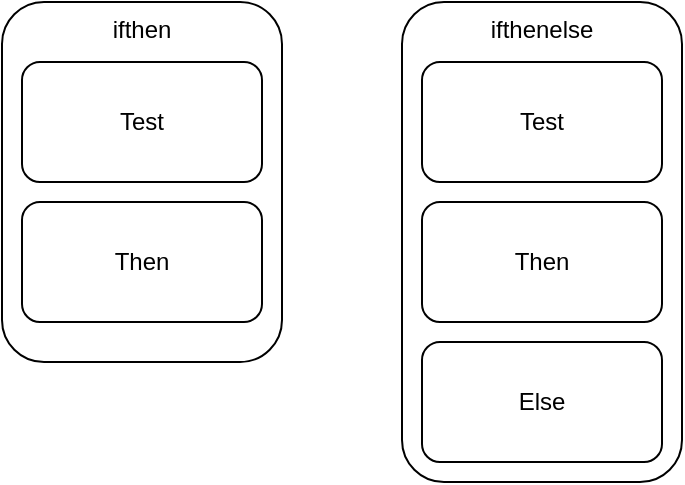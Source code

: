 <mxfile version="14.6.13" type="device"><diagram id="v0PhFO6t3uia51_PEQ5i" name="Page-1"><mxGraphModel dx="1106" dy="852" grid="1" gridSize="10" guides="1" tooltips="1" connect="1" arrows="1" fold="1" page="1" pageScale="1" pageWidth="1100" pageHeight="850" math="0" shadow="0"><root><mxCell id="0"/><mxCell id="1" parent="0"/><mxCell id="SYsJcYhzxLG2cRolcU0g-1" value="ifthen" style="rounded=1;whiteSpace=wrap;html=1;verticalAlign=top;" vertex="1" parent="1"><mxGeometry x="120" y="80" width="140" height="180" as="geometry"/></mxCell><mxCell id="SYsJcYhzxLG2cRolcU0g-2" value="Test" style="rounded=1;whiteSpace=wrap;html=1;" vertex="1" parent="1"><mxGeometry x="130" y="110" width="120" height="60" as="geometry"/></mxCell><mxCell id="SYsJcYhzxLG2cRolcU0g-4" value="Then" style="rounded=1;whiteSpace=wrap;html=1;" vertex="1" parent="1"><mxGeometry x="130" y="180" width="120" height="60" as="geometry"/></mxCell><mxCell id="SYsJcYhzxLG2cRolcU0g-5" value="ifthenelse" style="rounded=1;whiteSpace=wrap;html=1;verticalAlign=top;" vertex="1" parent="1"><mxGeometry x="320" y="80" width="140" height="240" as="geometry"/></mxCell><mxCell id="SYsJcYhzxLG2cRolcU0g-6" value="Test" style="rounded=1;whiteSpace=wrap;html=1;" vertex="1" parent="1"><mxGeometry x="330" y="110" width="120" height="60" as="geometry"/></mxCell><mxCell id="SYsJcYhzxLG2cRolcU0g-7" value="Else" style="rounded=1;whiteSpace=wrap;html=1;" vertex="1" parent="1"><mxGeometry x="330" y="250" width="120" height="60" as="geometry"/></mxCell><mxCell id="SYsJcYhzxLG2cRolcU0g-8" value="Then" style="rounded=1;whiteSpace=wrap;html=1;" vertex="1" parent="1"><mxGeometry x="330" y="180" width="120" height="60" as="geometry"/></mxCell></root></mxGraphModel></diagram></mxfile>
